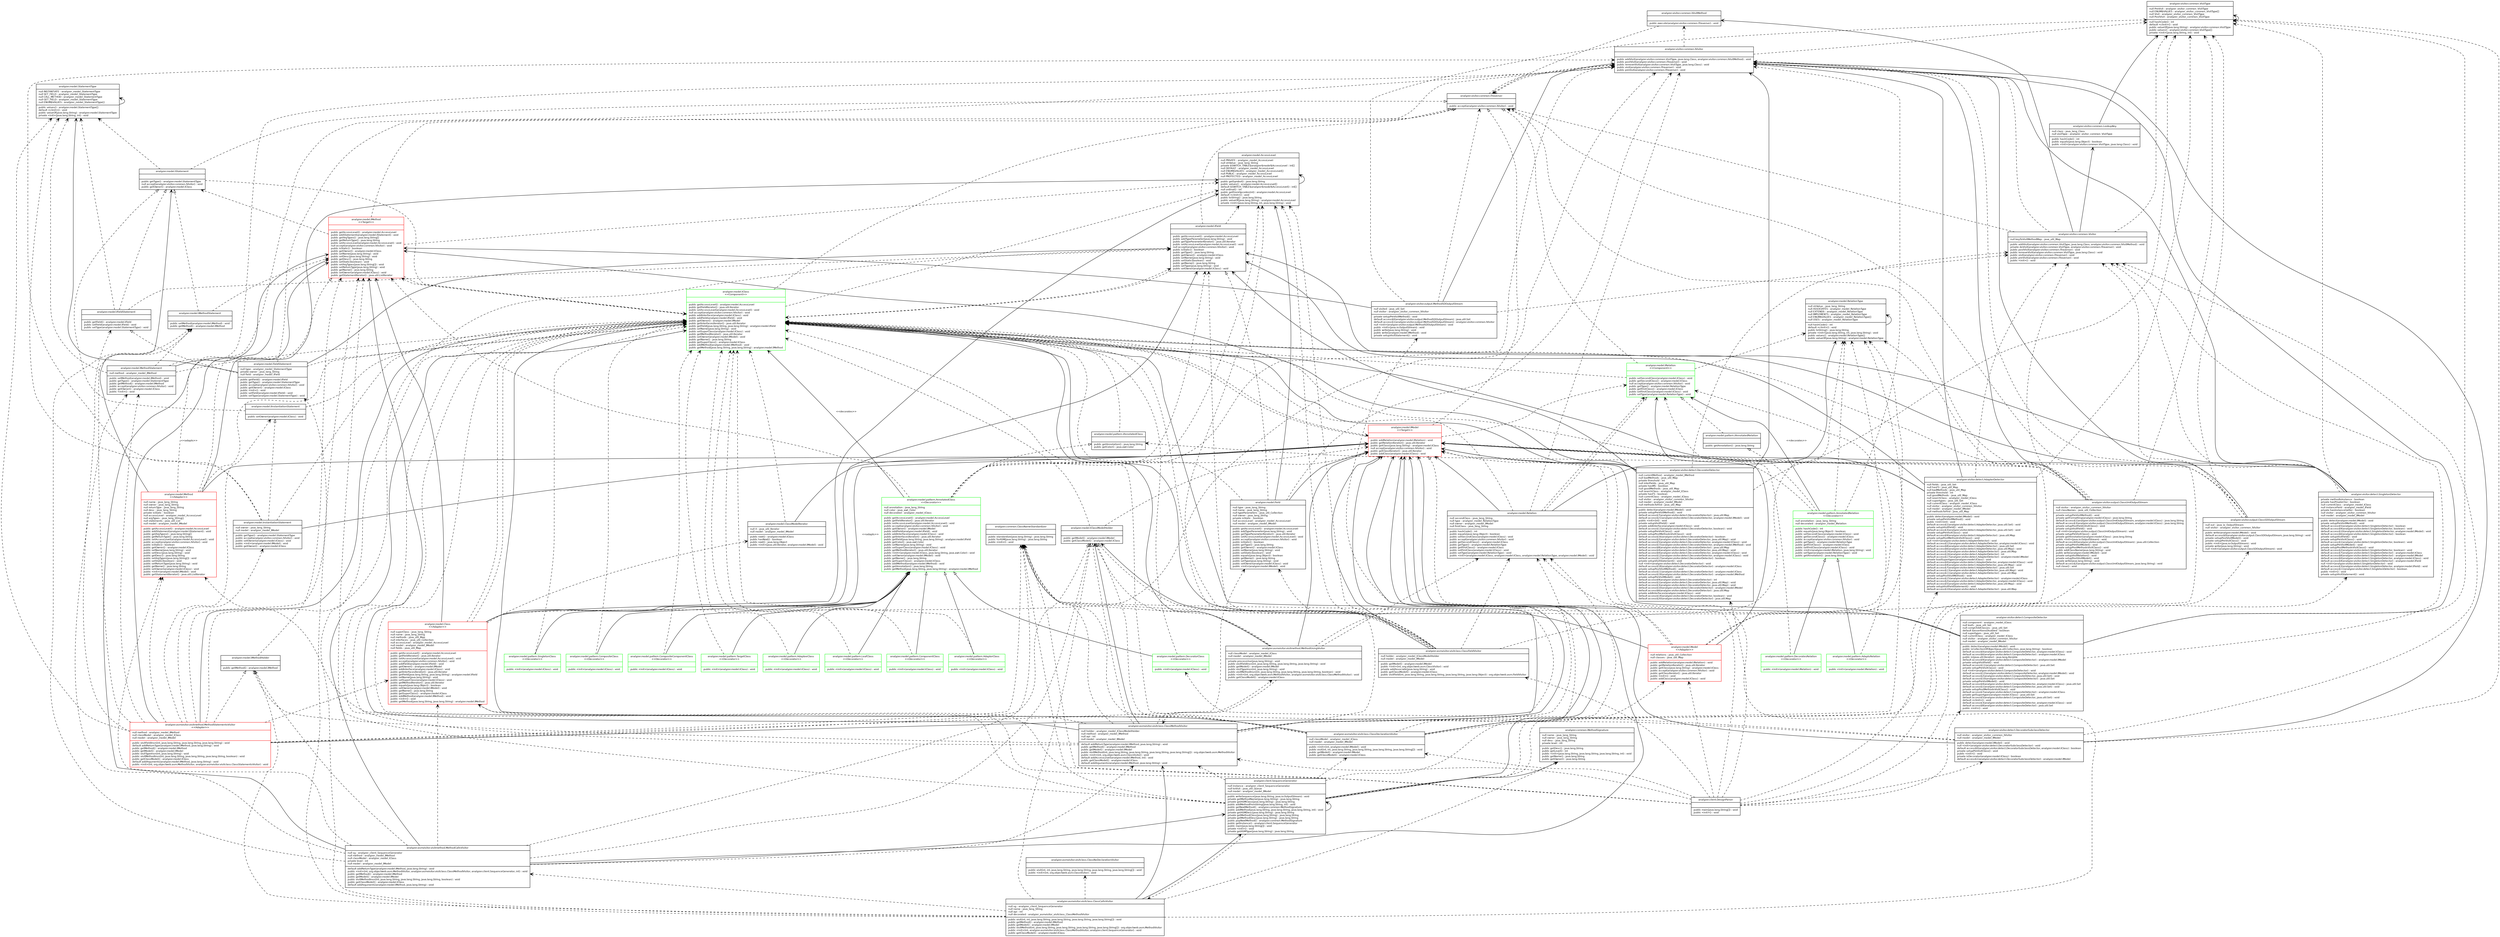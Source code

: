 digraph G {
rankdir=BT;

node [
fontname = "Bitstream Vera Sans"
fontsize = 8
shape = "record"
]
edge [
fontname = "Bitstream Vera Sans"
fontsize = 8
]
analyzer_model_Class [
	label = "{analyzer.model.Class\n\<\<Adapter\>\>|null superClass : java_lang_String\lnull name : java_lang_String\lnull methods : java_util_Map\lnull interfaces : java_util_Collection\lnull accessLevel : analyzer_model_AccessLevel\lnull model : analyzer_model_IModel\lnull fields : java_util_Map\l|public getAccessLevel() : analyzer.model.AccessLevel\lpublic getFieldIterator() : java.util.Iterator\lpublic setAccessLevel(analyzer.model.AccessLevel) : void\lpublic accept(analyzer.visitor.common.IVisitor) : void\lpublic addField(analyzer.model.IField) : void\lpublic getOwner() : analyzer.model.IModel\lpublic addInterface(analyzer.model.IClass) : void\lpublic getInterfacesIterator() : java.util.Iterator\lpublic getField(java.lang.String, java.lang.String) : analyzer.model.IField\lpublic setName(java.lang.String) : void\lpublic setSuperClass(analyzer.model.IClass) : void\lpublic getMethodIterator() : java.util.Iterator\lpublic equals(java.lang.Object) : boolean\lpublic setOwner(analyzer.model.IModel) : void\lpublic getName() : java.lang.String\lpublic getSuperClass() : analyzer.model.IClass\lpublic addMethod(analyzer.model.IMethod) : void\lpublic \<init\>() : void\lpublic getMethod(java.lang.String, java.lang.String) : analyzer.model.IMethod\l}"
, color="#ff0000"]
analyzer_model_MethodStatement [
	label = "{analyzer.model.MethodStatement|null method : analyzer_model_IMethod\l|public setMethod(analyzer.model.IMethod) : void\lpublic getType() : analyzer.model.StatementType\lpublic getMethod() : analyzer.model.IMethod\lpublic accept(analyzer.visitor.common.IVisitor) : void\lpublic getOwner() : analyzer.model.IClass\lpublic \<init\>() : void\l}"
]
analyzer_asmvisitor_visitclass_ClassCallsVisitor [
	label = "{analyzer.asmvisitor.visitclass.ClassCallsVisitor|null sg : analyzer_client_SequenceGenerator\lnull name : java_lang_String\lnull api : int\lnull decorated : analyzer_asmvisitor_visitclass_ClassMethodVisitor\l|public visit(int, int, java.lang.String, java.lang.String, java.lang.String, java.lang.String[]) : void\lpublic getMethod() : analyzer.model.IMethod\lpublic getModel() : analyzer.model.IModel\lpublic visitMethod(int, java.lang.String, java.lang.String, java.lang.String, java.lang.String[]) : org.objectweb.asm.MethodVisitor\lpublic \<init\>(int, analyzer.asmvisitor.visitclass.ClassMethodVisitor, analyzer.client.SequenceGenerator) : void\lpublic getClassModel() : analyzer.model.IClass\l}"
]
analyzer_common_MethodSignature [
	label = "{analyzer.common.MethodSignature|null name : java_lang_String\lnull owner : java_lang_String\lnull desc : java_lang_String\lprivate level : int\l|public getDesc() : java.lang.String\lpublic getLevel() : int\lpublic \<init\>(java.lang.String, java.lang.String, java.lang.String, int) : void\lpublic getName() : java.lang.String\lpublic getOwner() : java.lang.String\l}"
]
analyzer_model_pattern_DecoratorClass [
	label = "{analyzer.model.pattern.DecoratorClass\n\<\<Decorator\>\>||public \<init\>(analyzer.model.IClass) : void\l}"
, color="#00ff00"]
analyzer_visitor_detect_CompositeDetector [
	label = "{analyzer.visitor.detect.CompositeDetector|null component : analyzer_model_IClass\lnull leafs : java_util_Set\lnull compChildClasses : java_util_Set\ldefault $assertionsDisabled : boolean\lnull supertypes : java_util_Set\lnull currentClass : analyzer_model_IClass\lnull visitor : analyzer_visitor_common_IVisitor\lnull model : analyzer_model_IModel\l|public detect(analyzer.model.IModel) : void\lpublic isCollectionOfObject(java.util.Collection, java.lang.String) : boolean\ldefault access$0(analyzer.visitor.detect.CompositeDetector, analyzer.model.IClass) : void\ldefault access$6(analyzer.visitor.detect.CompositeDetector) : analyzer.model.IClass\lpublic in(java.util.Iterator) : java.lang.Iterable\ldefault access$9(analyzer.visitor.detect.CompositeDetector) : analyzer.model.IModel\lprivate setupVisitField() : void\ldefault access$11(analyzer.visitor.detect.CompositeDetector) : java.util.Set\lprivate setupPreVisitClass() : void\lnull \<init\>(analyzer.visitor.detect.CompositeDetector) : void\ldefault access$12(analyzer.visitor.detect.CompositeDetector, analyzer.model.IModel) : void\ldefault access$2(analyzer.visitor.detect.CompositeDetector, java.util.Set) : void\ldefault access$10(analyzer.visitor.detect.CompositeDetector) : java.util.Set\lprivate setupPreVisitModel() : void\ldefault access$4(analyzer.visitor.detect.CompositeDetector, analyzer.model.IClass) : java.util.Set\ldefault access$1(analyzer.visitor.detect.CompositeDetector, java.util.Set) : void\lprivate setupPostMethodsVisitClass() : void\ldefault access$7(analyzer.visitor.detect.CompositeDetector) : analyzer.model.IClass\lprivate getSupertypes(analyzer.model.IClass) : java.util.Set\ldefault access$5(analyzer.visitor.detect.CompositeDetector, java.util.Set) : void\ldefault \<clinit\>() : void\ldefault access$3(analyzer.visitor.detect.CompositeDetector, analyzer.model.IClass) : void\ldefault access$8(analyzer.visitor.detect.CompositeDetector) : java.util.Set\lpublic \<init\>() : void\l}"
]
analyzer_model_IClassModelHolder [
	label = "{analyzer.model.IClassModelHolder||public getModel() : analyzer.model.IModel\lpublic getClassModel() : analyzer.model.IClass\l}"
]
analyzer_visitor_common_IVisitMethod [
	label = "{analyzer.visitor.common.IVisitMethod||public execute(analyzer.visitor.common.ITraverser) : void\l}"
]
analyzer_model_IStatement [
	label = "{analyzer.model.IStatement||public getType() : analyzer.model.StatementType\lnull accept(analyzer.visitor.common.IVisitor) : void\lpublic getOwner() : analyzer.model.IClass\l}"
]
analyzer_asmvisitor_visitclass_ClassFieldVisitor [
	label = "{analyzer.asmvisitor.visitclass.ClassFieldVisitor|null holder : analyzer_model_IClassModelHolder\lnull model : analyzer_model_IModel\l|public getModel() : analyzer.model.IModel\lpublic \<init\>(int, org.objectweb.asm.ClassVisitor) : void\lprivate addAssociate(java.lang.String) : void\lpublic getClassModel() : analyzer.model.IClass\lpublic visitField(int, java.lang.String, java.lang.String, java.lang.String, java.lang.Object) : org.objectweb.asm.FieldVisitor\l}"
]
analyzer_model_pattern_SingletonClass [
	label = "{analyzer.model.pattern.SingletonClass\n\<\<Decorator\>\>||public \<init\>(analyzer.model.IClass) : void\l}"
, color="#00ff00"]
analyzer_asmvisitor_visitmethod_MethodStatementsVisitor [
	label = "{analyzer.asmvisitor.visitmethod.MethodStatementsVisitor\n\<\<Adapter\>\>|null method : analyzer_model_IMethod\lnull classModel : analyzer_model_IClass\lnull model : analyzer_model_IModel\l|public visitFieldInsn(int, java.lang.String, java.lang.String, java.lang.String) : void\ldefault addReturnType(analyzer.model.IMethod, java.lang.String) : void\lpublic getMethod() : analyzer.model.IMethod\lpublic getModel() : analyzer.model.IModel\lpublic visitTypeInsn(int, java.lang.String) : void\lpublic visitMethodInsn(int, java.lang.String, java.lang.String, java.lang.String, boolean) : void\lpublic getClassModel() : analyzer.model.IClass\ldefault addArguments(analyzer.model.IMethod, java.lang.String) : void\lpublic \<init\>(int, org.objectweb.asm.MethodVisitor, analyzer.asmvisitor.visitclass.ClassStatementsVisitor) : void\l}"
, color="#ff0000"]
analyzer_model_IRelation [
	label = "{analyzer.model.IRelation\n\<\<Component\>\>||public setSecondClass(analyzer.model.IClass) : void\lpublic getSecondClass() : analyzer.model.IClass\lnull accept(analyzer.visitor.common.IVisitor) : void\lpublic getType() : analyzer.model.RelationType\lpublic getFirstClass() : analyzer.model.IClass\lpublic setFirstClass(analyzer.model.IClass) : void\lpublic setType(analyzer.model.RelationType) : void\l}"
, color="#00ff00"]
analyzer_model_pattern_IAnnotatedRelation [
	label = "{analyzer.model.pattern.IAnnotatedRelation||public getAnnotation() : java.lang.String\l}"
]
analyzer_asmvisitor_visitmethod_MethodCallsVisitor [
	label = "{analyzer.asmvisitor.visitmethod.MethodCallsVisitor|null sg : analyzer_client_SequenceGenerator\lnull method : analyzer_model_IMethod\lnull classModel : analyzer_model_IClass\lprivate level : int\lnull model : analyzer_model_IModel\l|default addReturnType(analyzer.model.IMethod, java.lang.String) : void\lpublic \<init\>(int, org.objectweb.asm.MethodVisitor, analyzer.asmvisitor.visitclass.ClassMethodVisitor, analyzer.client.SequenceGenerator, int) : void\lpublic getMethod() : analyzer.model.IMethod\lpublic getModel() : analyzer.model.IModel\lpublic visitMethodInsn(int, java.lang.String, java.lang.String, java.lang.String, boolean) : void\lpublic getClassModel() : analyzer.model.IClass\ldefault addArguments(analyzer.model.IMethod, java.lang.String) : void\l}"
]
analyzer_visitor_output_ClassUmlOutputStream [
	label = "{analyzer.visitor.output.ClassUmlOutputStream|null visitor : analyzer_visitor_common_IVisitor\lnull classNames : java_util_Collection\l|private setupPreVisitMethod() : void\lprivate getFormatting(analyzer.model.IClass) : java.lang.String\ldefault access$1(analyzer.visitor.output.ClassUmlOutputStream, analyzer.model.IClass) : java.lang.String\ldefault access$3(analyzer.visitor.output.ClassUmlOutputStream, analyzer.model.IClass) : java.lang.String\lprivate setupPostFieldsVisitClass() : void\lprivate setupVisitField() : void\lnull \<init\>(analyzer.visitor.output.ClassUmlOutputStream) : void\lprivate setupPreVisitClass() : void\lprivate getAnnotation(analyzer.model.IClass) : java.lang.String\lpublic \<init\>(java.io.OutputStream) : void\ldefault access$0(analyzer.visitor.output.ClassUmlOutputStream) : java.util.Collection\lprivate setupPreVisitModel() : void\lprivate setupPostMethodsVisitClass() : void\lpublic addClassName(java.lang.String) : void\lpublic write(analyzer.model.IModel) : void\lprivate setupVisitRelation() : void\lprivate setupPostVisitModel() : void\lprivate write(java.lang.String) : void\ldefault access$2(analyzer.visitor.output.ClassUmlOutputStream, java.lang.String) : void\lnull close() : void\l}"
]
analyzer_client_DesignParser [
	label = "{analyzer.client.DesignParser||public main(java.lang.String[]) : void\lpublic \<init\>() : void\l}"
]
analyzer_model_IMethodHolder [
	label = "{analyzer.model.IMethodHolder||public getMethod() : analyzer.model.IMethod\l}"
]
analyzer_model_Model [
	label = "{analyzer.model.Model\n\<\<Adapter\>\>|null relations : java_util_Collection\lnull classes : java_util_Map\l|public addRelation(analyzer.model.IRelation) : void\lpublic getRelationIterator() : java.util.Iterator\lpublic getClass(java.lang.String) : analyzer.model.IClass\lpublic accept(analyzer.visitor.common.IVisitor) : void\lpublic getClassIterator() : java.util.Iterator\lpublic \<init\>() : void\lpublic addClass(analyzer.model.IClass) : void\l}"
, color="#ff0000"]
analyzer_model_IModel [
	label = "{analyzer.model.IModel\n\<\<Target\>\>||public addRelation(analyzer.model.IRelation) : void\lpublic getRelationIterator() : java.util.Iterator\lpublic getClass(java.lang.String) : analyzer.model.IClass\lnull accept(analyzer.visitor.common.IVisitor) : void\lpublic getClassIterator() : java.util.Iterator\lpublic addClass(analyzer.model.IClass) : void\l}"
, color="#ff0000"]
analyzer_asmvisitor_visitclass_ClassDeclarationVisitor [
	label = "{analyzer.asmvisitor.visitclass.ClassDeclarationVisitor|null classModel : analyzer_model_IClass\lnull model : analyzer_model_IModel\l|public \<init\>(int, analyzer.model.IModel) : void\lpublic visit(int, int, java.lang.String, java.lang.String, java.lang.String, java.lang.String[]) : void\lpublic getModel() : analyzer.model.IModel\lpublic getClassModel() : analyzer.model.IClass\l}"
]
analyzer_model_IFieldStatement [
	label = "{analyzer.model.IFieldStatement||public getField() : analyzer.model.IField\lpublic setField(analyzer.model.IField) : void\lpublic setType(analyzer.model.StatementType) : void\l}"
]
analyzer_visitor_output_ClassSDOutputStream [
	label = "{analyzer.visitor.output.ClassSDOutputStream|null out : java_io_OutputStream\lnull visitor : analyzer_visitor_common_IVisitor\l|public write(analyzer.model.IModel) : void\ldefault access$0(analyzer.visitor.output.ClassSDOutputStream, java.lang.String) : void\lprivate setupPostVisitModel() : void\lprivate setupPreVisitClass() : void\lpublic \<init\>(java.io.OutputStream) : void\lprivate write(java.lang.String) : void\lnull \<init\>(analyzer.visitor.output.ClassSDOutputStream) : void\l}"
]
analyzer_model_pattern_ComponentClass [
	label = "{analyzer.model.pattern.ComponentClass\n\<\<Decorator\>\>||public \<init\>(analyzer.model.IClass) : void\l}"
, color="#00ff00"]
analyzer_model_RelationType [
	label = "{analyzer.model.RelationType|null strValue : java_lang_String\lnull ASSOCIATES : analyzer_model_RelationType\lnull EXTENDS : analyzer_model_RelationType\lnull IMPLEMENTS : analyzer_model_RelationType\lnull ENUM$VALUES : analyzer_model_RelationType[]\lnull USES : analyzer_model_RelationType\l|null hashCode() : int\ldefault \<clinit\>() : void\lpublic toString() : java.lang.String\lprivate \<init\>(java.lang.String, int, java.lang.String) : void\lpublic values() : analyzer.model.RelationType[]\lpublic valueOf(java.lang.String) : analyzer.model.RelationType\l}"
]
analyzer_asmvisitor_visitmethod_MethodUsingVisitor [
	label = "{analyzer.asmvisitor.visitmethod.MethodUsingVisitor|null classModel : analyzer_model_IClass\lnull model : analyzer_model_IModel\l|private processUse(java.lang.String) : void\lpublic visitFieldInsn(int, java.lang.String, java.lang.String, java.lang.String) : void\lpublic getModel() : analyzer.model.IModel\lpublic visitTypeInsn(int, java.lang.String) : void\lpublic visitMethodInsn(int, java.lang.String, java.lang.String, java.lang.String, boolean) : void\lpublic \<init\>(int, org.objectweb.asm.MethodVisitor, analyzer.asmvisitor.visitclass.ClassMethodVisitor) : void\lpublic getClassModel() : analyzer.model.IClass\l}"
]
analyzer_model_IInstantiationStatement [
	label = "{analyzer.model.IInstantiationStatement||public setOwner(analyzer.model.IClass) : void\l}"
]
analyzer_asmvisitor_visitclass_ClassNoDeclarationVisitor [
	label = "{analyzer.asmvisitor.visitclass.ClassNoDeclarationVisitor||public visit(int, int, java.lang.String, java.lang.String, java.lang.String, java.lang.String[]) : void\lpublic \<init\>(int, org.objectweb.asm.ClassVisitor) : void\l}"
]
analyzer_model_pattern_TargetClass [
	label = "{analyzer.model.pattern.TargetClass\n\<\<Decorator\>\>||public \<init\>(analyzer.model.IClass) : void\l}"
, color="#00ff00"]
analyzer_model_pattern_CompositeClass [
	label = "{analyzer.model.pattern.CompositeClass\n\<\<Decorator\>\>||public \<init\>(analyzer.model.IClass) : void\l}"
, color="#00ff00"]
analyzer_model_ClassModelIterator [
	label = "{analyzer.model.ClassModelIterator|null it : java_util_Iterator\lnull model : analyzer_model_IModel\l|public next() : analyzer.model.IClass\lpublic hasNext() : boolean\lpublic next() : java.lang.Object\lpublic \<init\>(java.util.Iterator, analyzer.model.IModel) : void\l}"
]
analyzer_visitor_detect_DecoratorSubclassDetector [
	label = "{analyzer.visitor.detect.DecoratorSubclassDetector|null visitor : analyzer_visitor_common_IVisitor\lnull model : analyzer_model_IModel\l|public detect(analyzer.model.IModel) : void\lnull \<init\>(analyzer.visitor.detect.DecoratorSubclassDetector) : void\ldefault access$0(analyzer.visitor.detect.DecoratorSubclassDetector, analyzer.model.IClass) : boolean\lprivate setupPreVisitClass() : void\lpublic \<init\>() : void\lprivate isDecorator(analyzer.model.IClass) : boolean\ldefault access$1(analyzer.visitor.detect.DecoratorSubclassDetector) : analyzer.model.IModel\l}"
]
analyzer_visitor_common_ITraverser [
	label = "{analyzer.visitor.common.ITraverser||public accept(analyzer.visitor.common.IVisitor) : void\l}"
]
analyzer_model_InstantiationStatement [
	label = "{analyzer.model.InstantiationStatement|null owner : java_lang_String\lnull model : analyzer_model_IModel\l|public getType() : analyzer.model.StatementType\lpublic accept(analyzer.visitor.common.IVisitor) : void\lpublic setOwner(analyzer.model.IClass) : void\lpublic \<init\>(analyzer.model.IModel) : void\lpublic getOwner() : analyzer.model.IClass\l}"
]
analyzer_model_Method [
	label = "{analyzer.model.Method\n\<\<Adapter\>\>|null name : java_lang_String\lnull owner : java_lang_String\lnull returnType : java_lang_String\lnull desc : java_lang_String\lprivate isStatic : boolean\lnull accessLevel : analyzer_model_AccessLevel\lnull argTypes : java_lang_String[]\lnull statements : java_util_List\lnull model : analyzer_model_IModel\l|public getAccessLevel() : analyzer.model.AccessLevel\lpublic addStatement(analyzer.model.IStatement) : void\lpublic getArgTypes() : java.lang.String[]\lpublic getReturnType() : java.lang.String\lpublic setAccessLevel(analyzer.model.AccessLevel) : void\lpublic accept(analyzer.visitor.common.IVisitor) : void\lpublic isStatic() : boolean\lpublic getOwner() : analyzer.model.IClass\lpublic setName(java.lang.String) : void\lpublic setDesc(java.lang.String) : void\lpublic getDesc() : java.lang.String\lpublic setArgTypes(java.lang.String[]) : void\lpublic setStatic(boolean) : void\lpublic setReturnType(java.lang.String) : void\lpublic getName() : java.lang.String\lpublic setOwner(analyzer.model.IClass) : void\lpublic \<init\>(analyzer.model.IModel) : void\lpublic getStatementIterator() : java.util.ListIterator\l}"
, color="#ff0000"]
analyzer_visitor_common_VisitType [
	label = "{analyzer.visitor.common.VisitType|null PreVisit : analyzer_visitor_common_VisitType\lnull ENUM$VALUES : analyzer_visitor_common_VisitType[]\lnull Visit : analyzer_visitor_common_VisitType\lnull PostVisit : analyzer_visitor_common_VisitType\l|null hashCode() : int\ldefault \<clinit\>() : void\lpublic valueOf(java.lang.String) : analyzer.visitor.common.VisitType\lpublic values() : analyzer.visitor.common.VisitType[]\lprivate \<init\>(java.lang.String, int) : void\l}"
]
analyzer_visitor_detect_AdapterDetector [
	label = "{analyzer.visitor.detect.AdapterDetector|null fields : java_util_Set\lnull hasFS : java_util_Map\lnull badMethods : java_util_Map\lprivate threshold : int\lnull goodMethods : java_util_Map\lnull searchClass : analyzer_model_IClass\lnull supertypes : java_util_Set\lnull currentClass : analyzer_model_IClass\lnull visitor : analyzer_visitor_common_IVisitor\lnull model : analyzer_model_IModel\lnull methodsToFind : java_util_Map\l|public detect(analyzer.model.IModel) : void\lprivate setupPreVisitMethod() : void\lpublic \<init\>(int) : void\ldefault access$1(analyzer.visitor.detect.AdapterDetector, java.util.Set) : void\lprivate setupVisitField() : void\ldefault access$3(analyzer.visitor.detect.AdapterDetector, java.util.Set) : void\lprivate setupPreVisitClass() : void\ldefault access$9(analyzer.visitor.detect.AdapterDetector) : java.util.Map\lprivate setupPostMethodsVisitClass() : void\lnull \<init\>(analyzer.visitor.detect.AdapterDetector) : void\ldefault access$12(analyzer.visitor.detect.AdapterDetector, analyzer.model.IClass) : void\ldefault access$8(analyzer.visitor.detect.AdapterDetector) : java.util.Set\ldefault access$6(analyzer.visitor.detect.AdapterDetector, java.util.Map) : void\ldefault access$14(analyzer.visitor.detect.AdapterDetector) : java.util.Map\ldefault access$16(analyzer.visitor.detect.AdapterDetector) : int\ldefault access$17(analyzer.visitor.detect.AdapterDetector) : analyzer.model.IModel\lprivate loadSupertypes(analyzer.model.IClass) : void\ldefault access$0(analyzer.visitor.detect.AdapterDetector, analyzer.model.IClass) : void\ldefault access$4(analyzer.visitor.detect.AdapterDetector, java.util.Map) : void\ldefault access$7(analyzer.visitor.detect.AdapterDetector) : java.util.Set\ldefault access$13(analyzer.visitor.detect.AdapterDetector, java.util.Map) : void\ldefault access$11(analyzer.visitor.detect.AdapterDetector) : java.util.Map\lprivate setupPostVisitMethod() : void\ldefault access$15(analyzer.visitor.detect.AdapterDetector) : analyzer.model.IClass\ldefault access$2(analyzer.visitor.detect.AdapterDetector, analyzer.model.IClass) : void\ldefault access$5(analyzer.visitor.detect.AdapterDetector, java.util.Map) : void\lprivate setupVisitFieldStatement() : void\ldefault access$10(analyzer.visitor.detect.AdapterDetector) : java.util.Map\l}"
]
analyzer_model_AccessLevel [
	label = "{analyzer.model.AccessLevel|null PRIVATE : analyzer_model_AccessLevel\lnull strValue : java_lang_String\lprivate $SWITCH_TABLE$analyzer$model$AccessLevel : int[]\lnull DEFAULT : analyzer_model_AccessLevel\lnull ENUM$VALUES : analyzer_model_AccessLevel[]\lnull PUBLIC : analyzer_model_AccessLevel\lnull PROTECTED : analyzer_model_AccessLevel\l|public getSymbol() : java.lang.String\lpublic values() : analyzer.model.AccessLevel[]\ldefault $SWITCH_TABLE$analyzer$model$AccessLevel() : int[]\lnull ordinal() : int\lpublic getFromOpcodes(int) : analyzer.model.AccessLevel\ldefault \<clinit\>() : void\lpublic toString() : java.lang.String\lpublic valueOf(java.lang.String) : analyzer.model.AccessLevel\lprivate \<init\>(java.lang.String, int, java.lang.String) : void\l}"
]
analyzer_asmvisitor_visitclass_ClassMethodVisitor [
	label = "{analyzer.asmvisitor.visitclass.ClassMethodVisitor|null holder : analyzer_model_IClassModelHolder\lnull method : analyzer_model_IMethod\lnull api : int\lnull model : analyzer_model_IModel\l|default addReturnType(analyzer.model.IMethod, java.lang.String) : void\lpublic getMethod() : analyzer.model.IMethod\lpublic getModel() : analyzer.model.IModel\lpublic visitMethod(int, java.lang.String, java.lang.String, java.lang.String, java.lang.String[]) : org.objectweb.asm.MethodVisitor\lpublic \<init\>(int, org.objectweb.asm.ClassVisitor) : void\ldefault addAccessLevel(analyzer.model.IMethod, int) : void\lpublic getClassModel() : analyzer.model.IClass\ldefault addArguments(analyzer.model.IMethod, java.lang.String) : void\l}"
]
analyzer_visitor_detect_DecoratorDetector [
	label = "{analyzer.visitor.detect.DecoratorDetector|null currentMethod : analyzer_model_IMethod\lnull badMethods : java_util_Map\lprivate threshold : int\lnull interFields : java_util_Map\lprivate hasMS : boolean\lnull goodMethods : java_util_Map\lnull searchClass : analyzer_model_IClass\lprivate hasFS : boolean\lnull currentClass : analyzer_model_IClass\lnull visitor : analyzer_visitor_common_IVisitor\lnull model : analyzer_model_IModel\lnull methodsToFind : java_util_Map\l|public detect(analyzer.model.IModel) : void\lprivate setupPreVisitMethod() : void\ldefault access$7(analyzer.visitor.detect.DecoratorDetector) : java.util.Map\ldefault access$21(analyzer.visitor.detect.DecoratorDetector, analyzer.model.IModel) : void\lpublic \<init\>(int) : void\lprivate setupVisitField() : void\lprivate addInterface(analyzer.model.IClass) : void\ldefault access$13(analyzer.visitor.detect.DecoratorDetector, boolean) : void\lprivate setupPreVisitClass() : void\lprivate setupPostMethodsVisitClass() : void\ldefault access$16(analyzer.visitor.detect.DecoratorDetector) : boolean\ldefault access$2(analyzer.visitor.detect.DecoratorDetector, java.util.Map) : void\ldefault access$5(analyzer.visitor.detect.DecoratorDetector, analyzer.model.IClass) : void\ldefault access$15(analyzer.visitor.detect.DecoratorDetector, analyzer.model.IMethod) : void\ldefault access$8(analyzer.visitor.detect.DecoratorDetector) : java.util.Map\ldefault access$4(analyzer.visitor.detect.DecoratorDetector, java.util.Map) : void\ldefault access$0(analyzer.visitor.detect.DecoratorDetector, analyzer.model.IClass) : void\ldefault access$12(analyzer.visitor.detect.DecoratorDetector, analyzer.model.IClass) : void\ldefault access$17(analyzer.visitor.detect.DecoratorDetector) : boolean\lprivate setupVisitStatement() : void\lnull \<init\>(analyzer.visitor.detect.DecoratorDetector) : void\ldefault access$18(analyzer.visitor.detect.DecoratorDetector) : analyzer.model.IClass\lprivate setupPostVisitMethod() : void\ldefault access$11(analyzer.visitor.detect.DecoratorDetector) : analyzer.model.IClass\ldefault access$19(analyzer.visitor.detect.DecoratorDetector) : analyzer.model.IMethod\lprivate setupPreVisitModel() : void\ldefault access$9(analyzer.visitor.detect.DecoratorDetector) : int\ldefault access$1(analyzer.visitor.detect.DecoratorDetector, java.util.Map) : void\ldefault access$3(analyzer.visitor.detect.DecoratorDetector, java.util.Map) : void\ldefault access$10(analyzer.visitor.detect.DecoratorDetector) : analyzer.model.IModel\ldefault access$6(analyzer.visitor.detect.DecoratorDetector) : java.util.Map\lprivate addInterfaces(analyzer.model.IClass) : void\ldefault access$14(analyzer.visitor.detect.DecoratorDetector, boolean) : void\ldefault access$20(analyzer.visitor.detect.DecoratorDetector) : java.util.Map\l}"
]
analyzer_model_pattern_AdapterClass [
	label = "{analyzer.model.pattern.AdapterClass\n\<\<Decorator\>\>||public \<init\>(analyzer.model.IClass) : void\l}"
, color="#00ff00"]
analyzer_common_ClassNameStandardizer [
	label = "{analyzer.common.ClassNameStandardizer||public standardize(java.lang.String) : java.lang.String\lpublic forASM(java.lang.String) : java.lang.String\lpublic \<init\>() : void\l}"
]
analyzer_model_IClass [
	label = "{analyzer.model.IClass\n\<\<Component\>\>||public getAccessLevel() : analyzer.model.AccessLevel\lpublic getFieldIterator() : java.util.Iterator\lpublic setAccessLevel(analyzer.model.AccessLevel) : void\lnull accept(analyzer.visitor.common.IVisitor) : void\lpublic addInterface(analyzer.model.IClass) : void\lpublic addField(analyzer.model.IField) : void\lpublic getOwner() : analyzer.model.IModel\lpublic getInterfacesIterator() : java.util.Iterator\lpublic getField(java.lang.String, java.lang.String) : analyzer.model.IField\lpublic setName(java.lang.String) : void\lpublic setSuperClass(analyzer.model.IClass) : void\lpublic getMethodIterator() : java.util.Iterator\lpublic setOwner(analyzer.model.IModel) : void\lpublic getName() : java.lang.String\lpublic getSuperClass() : analyzer.model.IClass\lpublic addMethod(analyzer.model.IMethod) : void\lpublic getMethod(java.lang.String, java.lang.String) : analyzer.model.IMethod\l}"
, color="#00ff00"]
analyzer_model_IMethodStatement [
	label = "{analyzer.model.IMethodStatement||public setMethod(analyzer.model.IMethod) : void\lpublic getMethod() : analyzer.model.IMethod\l}"
]
analyzer_visitor_common_IVisitor [
	label = "{analyzer.visitor.common.IVisitor||public addVisit(analyzer.visitor.common.VisitType, java.lang.Class, analyzer.visitor.common.IVisitMethod) : void\lpublic postVisit(analyzer.visitor.common.ITraverser) : void\lpublic removeVisit(analyzer.visitor.common.VisitType, java.lang.Class) : void\lpublic visit(analyzer.visitor.common.ITraverser) : void\lpublic preVisit(analyzer.visitor.common.ITraverser) : void\l}"
]
analyzer_visitor_common_LookupKey [
	label = "{analyzer.visitor.common.LookupKey|null clazz : java_lang_Class\lnull visitType : analyzer_visitor_common_VisitType\l|public hashCode() : int\lpublic equals(java.lang.Object) : boolean\lpublic \<init\>(analyzer.visitor.common.VisitType, java.lang.Class) : void\l}"
]
analyzer_visitor_detect_SingletonDetector [
	label = "{analyzer.visitor.detect.SingletonDetector|private methodIsInstance : boolean\lprivate hasPrivateCtor : boolean\lnull currentClass : analyzer_model_IClass\lnull instanceField : analyzer_model_IField\lprivate hasInstanceGetter : boolean\lnull visitor : analyzer_visitor_common_IVisitor\lnull model : analyzer_model_IModel\l|public detect(analyzer.model.IModel) : void\lprivate setupPreVisitMethod() : void\ldefault access$5(analyzer.visitor.detect.SingletonDetector) : boolean\ldefault access$9(analyzer.visitor.detect.SingletonDetector, boolean) : void\ldefault access$10(analyzer.visitor.detect.SingletonDetector, analyzer.model.IModel) : void\ldefault access$6(analyzer.visitor.detect.SingletonDetector) : boolean\lprivate setupVisitField() : void\lprivate setupPreVisitClass() : void\ldefault access$1(analyzer.visitor.detect.SingletonDetector, boolean) : void\lprivate setupPreVisitModel() : void\lprivate setupPostMethodsVisitClass() : void\ldefault access$2(analyzer.visitor.detect.SingletonDetector, boolean) : void\ldefault access$7(analyzer.visitor.detect.SingletonDetector) : analyzer.model.IClass\ldefault access$8(analyzer.visitor.detect.SingletonDetector) : analyzer.model.IModel\ldefault access$0(analyzer.visitor.detect.SingletonDetector, analyzer.model.IClass) : void\ldefault access$4(analyzer.visitor.detect.SingletonDetector) : analyzer.model.IField\lnull \<init\>(analyzer.visitor.detect.SingletonDetector) : void\ldefault access$3(analyzer.visitor.detect.SingletonDetector, analyzer.model.IField) : void\ldefault access$11(analyzer.visitor.detect.SingletonDetector) : boolean\lpublic \<init\>() : void\lprivate setupVisitStatement() : void\l}"
]
analyzer_model_pattern_CompositeComponentClass [
	label = "{analyzer.model.pattern.CompositeComponentClass\n\<\<Decorator\>\>||public \<init\>(analyzer.model.IClass) : void\l}"
, color="#00ff00"]
analyzer_visitor_output_MethodSDOutputStream [
	label = "{analyzer.visitor.output.MethodSDOutputStream|null visited : java_util_Set\lnull visitor : analyzer_visitor_common_IVisitor\l|private setupPreVisitMethod() : void\ldefault access$0(analyzer.visitor.output.MethodSDOutputStream) : java.util.Set\ldefault access$1(analyzer.visitor.output.MethodSDOutputStream) : analyzer.visitor.common.IVisitor\lnull \<init\>(analyzer.visitor.output.MethodSDOutputStream) : void\lpublic \<init\>(java.io.OutputStream) : void\lpublic write(java.lang.String) : void\lpublic write(analyzer.model.IMethod) : void\lprivate setupVisitStatement() : void\l}"
]
analyzer_model_pattern_IAnnotatedClass [
	label = "{analyzer.model.pattern.IAnnotatedClass||public getAnnotation() : java.lang.String\lpublic getColor() : java.awt.Color\l}"
]
analyzer_visitor_common_Visitor [
	label = "{analyzer.visitor.common.Visitor|null keyToVisitMethodMap : java_util_Map\l|public addVisit(analyzer.visitor.common.VisitType, java.lang.Class, analyzer.visitor.common.IVisitMethod) : void\lprivate doVisit(analyzer.visitor.common.VisitType, analyzer.visitor.common.ITraverser) : void\lpublic postVisit(analyzer.visitor.common.ITraverser) : void\lpublic removeVisit(analyzer.visitor.common.VisitType, java.lang.Class) : void\lpublic visit(analyzer.visitor.common.ITraverser) : void\lpublic preVisit(analyzer.visitor.common.ITraverser) : void\lpublic \<init\>() : void\l}"
]
analyzer_model_Relation [
	label = "{analyzer.model.Relation|null secondClass : java_lang_String\lnull type : analyzer_model_RelationType\lnull owner : analyzer_model_IModel\lnull firstClass : java_lang_String\l|public hashCode() : int\lpublic equals(java.lang.Object) : boolean\lpublic setSecondClass(analyzer.model.IClass) : void\lpublic accept(analyzer.visitor.common.IVisitor) : void\lpublic getSecondClass() : analyzer.model.IClass\lpublic getType() : analyzer.model.RelationType\lpublic getFirstClass() : analyzer.model.IClass\lpublic setFirstClass(analyzer.model.IClass) : void\lpublic setType(analyzer.model.RelationType) : void\lpublic \<init\>(analyzer.model.IClass, analyzer.model.IClass, analyzer.model.RelationType, analyzer.model.IModel) : void\l}"
]
analyzer_model_pattern_AnnotatedRelation [
	label = "{analyzer.model.pattern.AnnotatedRelation\n\<\<Decorator\>\>|null annotation : java_lang_String\lnull decorated : analyzer_model_IRelation\l|public hashCode() : int\lpublic equals(java.lang.Object) : boolean\lpublic setSecondClass(analyzer.model.IClass) : void\lpublic getSecondClass() : analyzer.model.IClass\lpublic accept(analyzer.visitor.common.IVisitor) : void\lpublic getType() : analyzer.model.RelationType\lpublic getFirstClass() : analyzer.model.IClass\lpublic setFirstClass(analyzer.model.IClass) : void\lpublic \<init\>(analyzer.model.IRelation, java.lang.String) : void\lpublic setType(analyzer.model.RelationType) : void\lpublic getAnnotation() : java.lang.String\l}"
, color="#00ff00"]
analyzer_model_IField [
	label = "{analyzer.model.IField||public getAccessLevel() : analyzer.model.AccessLevel\lpublic addTypeParameter(java.lang.String) : void\lpublic getTypeParameterIterator() : java.util.Iterator\lpublic setAccessLevel(analyzer.model.AccessLevel) : void\lnull accept(analyzer.visitor.common.IVisitor) : void\lpublic isStatic() : boolean\lpublic getType() : java.lang.String\lpublic getOwner() : analyzer.model.IClass\lpublic setName(java.lang.String) : void\lpublic setStatic(boolean) : void\lpublic getName() : java.lang.String\lpublic setType(java.lang.String) : void\lpublic setOwner(analyzer.model.IClass) : void\l}"
]
analyzer_model_IMethod [
	label = "{analyzer.model.IMethod\n\<\<Target\>\>||public getAccessLevel() : analyzer.model.AccessLevel\lpublic addStatement(analyzer.model.IStatement) : void\lpublic getArgTypes() : java.lang.String[]\lpublic getReturnType() : java.lang.String\lpublic setAccessLevel(analyzer.model.AccessLevel) : void\lnull accept(analyzer.visitor.common.IVisitor) : void\lpublic isStatic() : boolean\lpublic getOwner() : analyzer.model.IClass\lpublic setName(java.lang.String) : void\lpublic setDesc(java.lang.String) : void\lpublic getDesc() : java.lang.String\lpublic setStatic(boolean) : void\lpublic setArgTypes(java.lang.String[]) : void\lpublic setReturnType(java.lang.String) : void\lpublic getName() : java.lang.String\lpublic setOwner(analyzer.model.IClass) : void\lpublic getStatementIterator() : java.util.ListIterator\l}"
, color="#ff0000"]
analyzer_model_pattern_AdaptsRelation [
	label = "{analyzer.model.pattern.AdaptsRelation\n\<\<Decorator\>\>||public \<init\>(analyzer.model.IRelation) : void\l}"
, color="#00ff00"]
analyzer_model_pattern_LeafClass [
	label = "{analyzer.model.pattern.LeafClass\n\<\<Decorator\>\>||public \<init\>(analyzer.model.IClass) : void\l}"
, color="#00ff00"]
analyzer_model_pattern_AnnotatedClass [
	label = "{analyzer.model.pattern.AnnotatedClass\n\<\<Decorator\>\>|null annotation : java_lang_String\lnull color : java_awt_Color\lnull decorated : analyzer_model_IClass\l|public getAccessLevel() : analyzer.model.AccessLevel\lpublic getFieldIterator() : java.util.Iterator\lpublic setAccessLevel(analyzer.model.AccessLevel) : void\lpublic accept(analyzer.visitor.common.IVisitor) : void\lpublic getOwner() : analyzer.model.IModel\lpublic addField(analyzer.model.IField) : void\lpublic addInterface(analyzer.model.IClass) : void\lpublic getInterfacesIterator() : java.util.Iterator\lpublic getField(java.lang.String, java.lang.String) : analyzer.model.IField\lpublic getColor() : java.awt.Color\lpublic setName(java.lang.String) : void\lpublic setSuperClass(analyzer.model.IClass) : void\lpublic getMethodIterator() : java.util.Iterator\lpublic \<init\>(analyzer.model.IClass, java.lang.String, java.awt.Color) : void\lpublic setOwner(analyzer.model.IModel) : void\lpublic getName() : java.lang.String\lpublic getSuperClass() : analyzer.model.IClass\lpublic addMethod(analyzer.model.IMethod) : void\lpublic getAnnotation() : java.lang.String\lpublic getMethod(java.lang.String, java.lang.String) : analyzer.model.IMethod\l}"
, color="#00ff00"]
analyzer_client_SequenceGenerator [
	label = "{analyzer.client.SequenceGenerator|null instance : analyzer_client_SequenceGenerator\lnull toVisit : java_util_Queue\lnull model : analyzer_model_IModel\l|public writeSequence(java.lang.String, java.io.OutputStream) : void\lprivate getMethodName(java.lang.String) : java.lang.String\lprivate getASMClass(java.lang.String) : java.lang.String\lpublic addMethodFromString(java.lang.String, int) : void\lpublic getNextMethod() : analyzer.common.MethodSignature\lpublic addMethod(java.lang.String, java.lang.String, java.lang.String, int) : void\lprivate getASMDesc(java.lang.String) : java.lang.String\lprivate getMethodClass(java.lang.String) : java.lang.String\lprivate getMethodDesc(java.lang.String) : java.lang.String\lpublic popNextMethod() : analyzer.common.MethodSignature\lpublic getInstance() : analyzer.client.SequenceGenerator\lpublic main(java.lang.String[]) : void\lprivate \<init\>() : void\lprivate getASMType(java.lang.String) : java.lang.String\l}"
]
analyzer_model_pattern_AdapteeClass [
	label = "{analyzer.model.pattern.AdapteeClass\n\<\<Decorator\>\>||public \<init\>(analyzer.model.IClass) : void\l}"
, color="#00ff00"]
analyzer_model_FieldStatement [
	label = "{analyzer.model.FieldStatement|null type : analyzer_model_StatementType\lprivate owner : java_lang_String\lnull field : analyzer_model_IField\l|public getField() : analyzer.model.IField\lpublic getType() : analyzer.model.StatementType\lpublic accept(analyzer.visitor.common.IVisitor) : void\lpublic getOwner() : analyzer.model.IClass\lpublic \<init\>() : void\lpublic setField(analyzer.model.IField) : void\lpublic setType(analyzer.model.StatementType) : void\l}"
]
analyzer_model_StatementType [
	label = "{analyzer.model.StatementType|null INSTANTIATE : analyzer_model_StatementType\lnull SET_FIELD : analyzer_model_StatementType\lnull CALL_METHOD : analyzer_model_StatementType\lnull GET_FIELD : analyzer_model_StatementType\lnull ENUM$VALUES : analyzer_model_StatementType[]\l|public values() : analyzer.model.StatementType[]\ldefault \<clinit\>() : void\lpublic valueOf(java.lang.String) : analyzer.model.StatementType\lprivate \<init\>(java.lang.String, int) : void\l}"
]
analyzer_model_Field [
	label = "{analyzer.model.Field|null type : java_lang_String\lnull name : java_lang_String\lnull typeParameters : java_util_Collection\lnull owner : java_lang_String\lprivate isStatic : boolean\lnull accessLevel : analyzer_model_AccessLevel\lnull model : analyzer_model_IModel\l|public getAccessLevel() : analyzer.model.AccessLevel\lpublic addTypeParameter(java.lang.String) : void\lpublic getTypeParameterIterator() : java.util.Iterator\lpublic setAccessLevel(analyzer.model.AccessLevel) : void\lpublic accept(analyzer.visitor.common.IVisitor) : void\lpublic isStatic() : boolean\lpublic getType() : java.lang.String\lpublic getOwner() : analyzer.model.IClass\lpublic setName(java.lang.String) : void\lpublic setStatic(boolean) : void\lpublic equals(java.lang.Object) : boolean\lpublic getName() : java.lang.String\lpublic setType(java.lang.String) : void\lpublic setOwner(analyzer.model.IClass) : void\lpublic \<init\>(analyzer.model.IModel) : void\l}"
]
analyzer_model_pattern_DecoratesRelation [
	label = "{analyzer.model.pattern.DecoratesRelation\n\<\<Decorator\>\>||public \<init\>(analyzer.model.IRelation) : void\l}"
, color="#00ff00"]
analyzer_asmvisitor_visitmethod_MethodCallsVisitor -> analyzer_model_IClass [
	arrowhead = "vee"
	style = "solid"
]

analyzer_model_IRelation -> analyzer_model_IClass [
	arrowhead = "vee"
	style = "dashed"
]

analyzer_model_pattern_CompositeComponentClass -> analyzer_model_IClass [
	arrowhead = "vee"
	style = "dashed"
]

analyzer_visitor_detect_DecoratorSubclassDetector -> analyzer_visitor_common_Visitor [
	arrowhead = "vee"
	style = "dashed"
]

analyzer_model_Model -> analyzer_model_RelationType [
	arrowhead = "vee"
	style = "dashed"
]

analyzer_asmvisitor_visitmethod_MethodStatementsVisitor -> analyzer_model_IMethodHolder [
	arrowhead = "empty"
	style = "dashed"
]

analyzer_model_InstantiationStatement -> analyzer_model_IInstantiationStatement [
	arrowhead = "empty"
	style = "dashed"
]

analyzer_model_IInstantiationStatement -> analyzer_model_IClass [
	arrowhead = "vee"
	style = "dashed"
]

analyzer_visitor_common_IVisitor -> analyzer_visitor_common_ITraverser [
	arrowhead = "vee"
	style = "dashed"
]

analyzer_model_pattern_DecoratesRelation -> analyzer_model_pattern_AnnotatedRelation [
	arrowhead = "empty"
	style = "solid"
]

analyzer_asmvisitor_visitclass_ClassMethodVisitor -> analyzer_asmvisitor_visitmethod_MethodUsingVisitor [
	arrowhead = "vee"
	style = "dashed"
]

analyzer_visitor_output_ClassUmlOutputStream -> analyzer_model_IClass [
	arrowhead = "vee"
	style = "dashed"
]

analyzer_model_MethodStatement -> analyzer_model_IMethod [
	arrowhead = "vee"
	style = "solid"
]

analyzer_model_pattern_LeafClass -> analyzer_model_pattern_AnnotatedClass [
	arrowhead = "empty"
	style = "solid"
]

analyzer_asmvisitor_visitmethod_MethodUsingVisitor -> analyzer_model_IClass [
	arrowhead = "vee"
	style = "solid"
]

analyzer_model_Model -> analyzer_visitor_common_IVisitor [
	arrowhead = "vee"
	style = "dashed"
]

analyzer_asmvisitor_visitclass_ClassFieldVisitor -> analyzer_model_Field [
	arrowhead = "vee"
	style = "dashed"
]

analyzer_client_DesignParser -> analyzer_model_Model [
	arrowhead = "vee"
	style = "dashed"
]

analyzer_client_SequenceGenerator -> analyzer_model_IMethod [
	arrowhead = "vee"
	style = "dashed"
]

analyzer_asmvisitor_visitclass_ClassDeclarationVisitor -> analyzer_model_RelationType [
	arrowhead = "vee"
	style = "dashed"
]

analyzer_model_pattern_AdapterClass -> analyzer_model_IClass [
	arrowhead = "vee"
	style = "dashed"
]

analyzer_asmvisitor_visitclass_ClassCallsVisitor -> analyzer_model_IClassModelHolder [
	arrowhead = "empty"
	style = "dashed"
]

analyzer_model_FieldStatement -> analyzer_model_StatementType [
	arrowhead = "vee"
	style = "solid"
]

analyzer_asmvisitor_visitclass_ClassDeclarationVisitor -> analyzer_model_Relation [
	arrowhead = "vee"
	style = "dashed"
]

analyzer_asmvisitor_visitclass_ClassFieldVisitor -> analyzer_common_ClassNameStandardizer [
	arrowhead = "vee"
	style = "dashed"
]

analyzer_model_FieldStatement -> analyzer_visitor_common_IVisitor [
	arrowhead = "vee"
	style = "dashed"
]

analyzer_model_IField -> analyzer_model_AccessLevel [
	arrowhead = "vee"
	style = "dashed"
]

analyzer_visitor_detect_AdapterDetector -> analyzer_model_IField [
	arrowhead = "vee"
	style = "solid"
]

analyzer_visitor_detect_AdapterDetector -> analyzer_model_IModel [
	arrowhead = "vee"
	style = "solid"
]

analyzer_model_FieldStatement -> analyzer_model_IFieldStatement [
	arrowhead = "empty"
	style = "dashed"
]

analyzer_asmvisitor_visitclass_ClassMethodVisitor -> analyzer_model_Relation [
	arrowhead = "vee"
	style = "dashed"
]

analyzer_client_SequenceGenerator -> analyzer_asmvisitor_visitclass_ClassMethodVisitor [
	arrowhead = "vee"
	style = "dashed"
]

analyzer_client_DesignParser -> analyzer_asmvisitor_visitclass_ClassMethodVisitor [
	arrowhead = "vee"
	style = "dashed"
]

analyzer_model_pattern_AdaptsRelation -> analyzer_model_IRelation [
	arrowhead = "vee"
	style = "dashed"
]

analyzer_asmvisitor_visitmethod_MethodStatementsVisitor -> analyzer_model_IClassModelHolder [
	arrowhead = "empty"
	style = "dashed"
]

analyzer_model_Class -> analyzer_model_IClass [
	arrowhead = "empty"
	style = "dashed"
]

analyzer_model_InstantiationStatement -> analyzer_model_StatementType [
	arrowhead = "vee"
	style = "dashed"
]

analyzer_client_DesignParser -> analyzer_visitor_detect_CompositeDetector [
	arrowhead = "vee"
	style = "dashed"
]

analyzer_model_RelationType -> analyzer_model_RelationType [
	arrowhead = "vee"
	style = "solid"
]

analyzer_visitor_detect_DecoratorDetector -> analyzer_visitor_common_VisitType [
	arrowhead = "vee"
	style = "dashed"
]

analyzer_model_IClass -> analyzer_model_IModel [
	arrowhead = "vee"
	style = "dashed"
]

analyzer_model_IModel -> analyzer_model_IClass [
	arrowhead = "vee"
	style = "dashed"
]

analyzer_model_Relation -> analyzer_visitor_common_IVisitor [
	arrowhead = "vee"
	style = "dashed"
]

analyzer_model_Field -> analyzer_model_AccessLevel [
	arrowhead = "vee"
	style = "solid"
]

analyzer_model_pattern_IAnnotatedRelation -> analyzer_model_IRelation [
	arrowhead = "empty"
	style = "dashed"
]

analyzer_model_Class -> analyzer_model_IMethod [
	arrowhead = "vee"
	style = "solid"
]

analyzer_visitor_common_ITraverser -> analyzer_visitor_common_IVisitor [
	arrowhead = "vee"
	style = "dashed"
]

analyzer_asmvisitor_visitmethod_MethodCallsVisitor -> analyzer_model_IMethodHolder [
	arrowhead = "empty"
	style = "dashed"
]

analyzer_model_IMethodStatement -> analyzer_model_IStatement [
	arrowhead = "empty"
	style = "dashed"
]

analyzer_visitor_detect_DecoratorDetector -> analyzer_model_IField [
	arrowhead = "vee"
	style = "solid"
]

analyzer_asmvisitor_visitmethod_MethodStatementsVisitor -> analyzer_model_IClass [
	arrowhead = "vee"
	style = "solid"
]

analyzer_visitor_detect_AdapterDetector -> analyzer_model_IClass [
	arrowhead = "vee"
	style = "solid"
]

analyzer_asmvisitor_visitmethod_MethodStatementsVisitor -> analyzer_model_IFieldStatement [
	arrowhead = "vee"
	style = "dashed"
]

analyzer_asmvisitor_visitclass_ClassDeclarationVisitor -> analyzer_model_IModel [
	arrowhead = "vee"
	style = "solid"
]

analyzer_client_SequenceGenerator -> analyzer_asmvisitor_visitclass_ClassDeclarationVisitor [
	arrowhead = "vee"
	style = "dashed"
]

analyzer_asmvisitor_visitclass_ClassMethodVisitor -> analyzer_model_RelationType [
	arrowhead = "vee"
	style = "dashed"
]

analyzer_asmvisitor_visitmethod_MethodStatementsVisitor -> analyzer_model_MethodStatement [
	arrowhead = "vee"
	style = "dashed"
]

analyzer_model_Method -> analyzer_model_AccessLevel [
	arrowhead = "vee"
	style = "solid"
]

analyzer_client_DesignParser -> analyzer_asmvisitor_visitclass_ClassDeclarationVisitor [
	arrowhead = "vee"
	style = "dashed"
]

analyzer_visitor_detect_DecoratorDetector -> analyzer_model_IModel [
	arrowhead = "vee"
	style = "solid"
]

analyzer_visitor_detect_DecoratorDetector -> analyzer_visitor_common_IVisitor [
	arrowhead = "vee"
	style = "solid"
]

analyzer_asmvisitor_visitclass_ClassMethodVisitor -> analyzer_common_ClassNameStandardizer [
	arrowhead = "vee"
	style = "dashed"
]

analyzer_visitor_common_IVisitor -> analyzer_visitor_common_VisitType [
	arrowhead = "vee"
	style = "dashed"
]

analyzer_asmvisitor_visitmethod_MethodCallsVisitor -> analyzer_model_IModel [
	arrowhead = "vee"
	style = "solid"
]

analyzer_visitor_common_LookupKey -> analyzer_visitor_common_VisitType [
	arrowhead = "vee"
	style = "solid"
]

analyzer_model_IRelation -> analyzer_model_RelationType [
	arrowhead = "vee"
	style = "dashed"
]

analyzer_model_IStatement -> analyzer_model_StatementType [
	arrowhead = "vee"
	style = "dashed"
]

analyzer_asmvisitor_visitclass_ClassDeclarationVisitor -> analyzer_common_ClassNameStandardizer [
	arrowhead = "vee"
	style = "dashed"
]

analyzer_visitor_common_Visitor -> analyzer_visitor_common_IVisitor [
	arrowhead = "empty"
	style = "dashed"
]

analyzer_asmvisitor_visitclass_ClassMethodVisitor -> analyzer_model_IModel [
	arrowhead = "vee"
	style = "solid"
]

analyzer_asmvisitor_visitmethod_MethodUsingVisitor -> analyzer_asmvisitor_visitclass_ClassMethodVisitor [
	arrowhead = "vee"
	style = "dashed"
]

analyzer_model_Field -> analyzer_model_IField [
	arrowhead = "empty"
	style = "dashed"
]

analyzer_model_IMethod -> analyzer_model_IClass [
	arrowhead = "vee"
	style = "dashed"
]

analyzer_model_pattern_AdapteeClass -> analyzer_model_pattern_AnnotatedClass [
	arrowhead = "empty"
	style = "solid"
]

analyzer_client_DesignParser -> analyzer_visitor_detect_DecoratorDetector [
	arrowhead = "vee"
	style = "dashed"
]

analyzer_model_Class -> analyzer_visitor_common_IVisitor [
	arrowhead = "vee"
	style = "dashed"
]

analyzer_asmvisitor_visitmethod_MethodCallsVisitor -> analyzer_client_SequenceGenerator [
	arrowhead = "vee"
	style = "solid"
]

analyzer_model_Relation -> analyzer_model_IModel [
	arrowhead = "vee"
	style = "solid"
]

analyzer_model_MethodStatement -> analyzer_visitor_common_IVisitor [
	arrowhead = "vee"
	style = "dashed"
]

analyzer_model_Method -> analyzer_model_IClass [
	arrowhead = "vee"
	style = "dashed"
]

analyzer_client_DesignParser -> analyzer_visitor_detect_AdapterDetector [
	arrowhead = "vee"
	style = "dashed"
]

analyzer_model_IClass -> analyzer_model_IField [
	arrowhead = "vee"
	style = "dashed"
]

analyzer_asmvisitor_visitclass_ClassDeclarationVisitor -> analyzer_model_Class [
	arrowhead = "vee"
	style = "dashed"
]

analyzer_asmvisitor_visitclass_ClassMethodVisitor -> analyzer_model_IMethod [
	arrowhead = "vee"
	style = "solid"
]

analyzer_model_IClass -> analyzer_model_IMethod [
	arrowhead = "vee"
	style = "dashed"
]

analyzer_client_DesignParser -> analyzer_model_Class [
	arrowhead = "vee"
	style = "dashed"
]

analyzer_asmvisitor_visitmethod_MethodStatementsVisitor -> analyzer_model_Field [
	arrowhead = "vee"
	style = "dashed"
]

analyzer_asmvisitor_visitmethod_MethodUsingVisitor -> analyzer_model_RelationType [
	arrowhead = "vee"
	style = "dashed"
]

analyzer_visitor_common_Visitor -> analyzer_visitor_common_IVisitMethod [
	arrowhead = "vee"
	style = "solid"
]

analyzer_visitor_common_VisitType -> analyzer_visitor_common_VisitType [
	arrowhead = "vee"
	style = "solid"
]

analyzer_model_ClassModelIterator -> analyzer_model_IModel [
	arrowhead = "vee"
	style = "solid"
]

analyzer_asmvisitor_visitclass_ClassFieldVisitor -> analyzer_model_AccessLevel [
	arrowhead = "vee"
	style = "dashed"
]

analyzer_model_pattern_CompositeClass -> analyzer_model_pattern_AnnotatedClass [
	arrowhead = "empty"
	style = "solid"
]

analyzer_asmvisitor_visitclass_ClassFieldVisitor -> analyzer_model_Relation [
	arrowhead = "vee"
	style = "dashed"
]

analyzer_model_FieldStatement -> analyzer_model_IClass [
	arrowhead = "vee"
	style = "dashed"
]

analyzer_visitor_detect_DecoratorSubclassDetector -> analyzer_model_pattern_DecoratorClass [
	arrowhead = "vee"
	style = "dashed"
]

analyzer_asmvisitor_visitclass_ClassCallsVisitor -> analyzer_model_IClass [
	arrowhead = "vee"
	style = "dashed"
]

analyzer_model_pattern_AnnotatedClass -> analyzer_model_IModel [
	arrowhead = "vee"
	style = "dashed"
]

analyzer_asmvisitor_visitclass_ClassMethodVisitor -> analyzer_model_Method [
	arrowhead = "vee"
	style = "dashed"
]

analyzer_model_IFieldStatement -> analyzer_model_IField [
	arrowhead = "vee"
	style = "dashed"
]

analyzer_model_IMethodStatement -> analyzer_model_IMethod [
	arrowhead = "vee"
	style = "dashed"
]

analyzer_visitor_output_ClassUmlOutputStream -> analyzer_model_IModel [
	arrowhead = "vee"
	style = "dashed"
]

analyzer_asmvisitor_visitclass_ClassFieldVisitor -> analyzer_model_IClassModelHolder [
	arrowhead = "empty"
	style = "dashed"
]

analyzer_model_Field -> analyzer_model_IClass [
	arrowhead = "vee"
	style = "dashed"
]

analyzer_asmvisitor_visitmethod_MethodStatementsVisitor -> analyzer_model_IModel [
	arrowhead = "vee"
	style = "solid"
	label = "\<\<adapts\>\>"
]

analyzer_asmvisitor_visitmethod_MethodUsingVisitor -> analyzer_model_IModel [
	arrowhead = "vee"
	style = "solid"
]

analyzer_model_pattern_AnnotatedRelation -> analyzer_model_RelationType [
	arrowhead = "vee"
	style = "dashed"
]

analyzer_model_StatementType -> analyzer_model_StatementType [
	arrowhead = "vee"
	style = "solid"
]

analyzer_model_pattern_AnnotatedClass -> analyzer_model_IMethod [
	arrowhead = "vee"
	style = "dashed"
]

analyzer_model_InstantiationStatement -> analyzer_model_IModel [
	arrowhead = "vee"
	style = "solid"
]

analyzer_model_IClass -> analyzer_model_AccessLevel [
	arrowhead = "vee"
	style = "dashed"
]

analyzer_model_pattern_AnnotatedClass -> analyzer_visitor_common_IVisitor [
	arrowhead = "vee"
	style = "dashed"
]

analyzer_visitor_detect_SingletonDetector -> analyzer_visitor_common_VisitType [
	arrowhead = "vee"
	style = "dashed"
]

analyzer_asmvisitor_visitclass_ClassCallsVisitor -> analyzer_asmvisitor_visitmethod_MethodCallsVisitor [
	arrowhead = "vee"
	style = "dashed"
]

analyzer_model_IField -> analyzer_model_IClass [
	arrowhead = "vee"
	style = "dashed"
]

analyzer_visitor_detect_AdapterDetector -> analyzer_visitor_common_VisitType [
	arrowhead = "vee"
	style = "dashed"
]

analyzer_model_IField -> analyzer_visitor_common_ITraverser [
	arrowhead = "empty"
	style = "dashed"
]

analyzer_visitor_common_IVisitMethod -> analyzer_visitor_common_ITraverser [
	arrowhead = "vee"
	style = "dashed"
]

analyzer_visitor_common_Visitor -> analyzer_visitor_common_ITraverser [
	arrowhead = "vee"
	style = "dashed"
]

analyzer_model_Class -> analyzer_model_IClass [
	arrowhead = "vee"
	style = "dashed"
]

analyzer_model_Field -> analyzer_model_IModel [
	arrowhead = "vee"
	style = "solid"
]

analyzer_model_FieldStatement -> analyzer_model_IField [
	arrowhead = "vee"
	style = "solid"
]

analyzer_model_Method -> analyzer_model_IModel [
	arrowhead = "vee"
	style = "solid"
]

analyzer_visitor_output_ClassSDOutputStream -> analyzer_visitor_common_IVisitor [
	arrowhead = "vee"
	style = "solid"
]

analyzer_visitor_detect_CompositeDetector -> analyzer_model_IClass [
	arrowhead = "vee"
	style = "solid"
]

analyzer_visitor_detect_CompositeDetector -> analyzer_visitor_common_VisitType [
	arrowhead = "vee"
	style = "dashed"
]

analyzer_visitor_common_Visitor -> analyzer_visitor_common_VisitType [
	arrowhead = "vee"
	style = "dashed"
]

analyzer_visitor_output_ClassUmlOutputStream -> analyzer_visitor_common_VisitType [
	arrowhead = "vee"
	style = "dashed"
]

analyzer_model_pattern_TargetClass -> analyzer_model_IClass [
	arrowhead = "vee"
	style = "dashed"
]

analyzer_model_pattern_AnnotatedClass -> analyzer_model_IField [
	arrowhead = "vee"
	style = "dashed"
]

analyzer_visitor_output_MethodSDOutputStream -> analyzer_visitor_common_VisitType [
	arrowhead = "vee"
	style = "dashed"
]

analyzer_model_Model -> analyzer_model_Relation [
	arrowhead = "vee"
	style = "dashed"
]

analyzer_asmvisitor_visitmethod_MethodStatementsVisitor -> analyzer_model_IMethod [
	arrowhead = "vee"
	style = "solid"
	label = "\<\<adapts\>\>"
]

analyzer_asmvisitor_visitclass_ClassCallsVisitor -> analyzer_model_IMethodHolder [
	arrowhead = "empty"
	style = "dashed"
]

analyzer_model_Relation -> analyzer_model_IClass [
	arrowhead = "vee"
	style = "dashed"
]

analyzer_model_Model -> analyzer_model_IModel [
	arrowhead = "empty"
	style = "dashed"
]

analyzer_asmvisitor_visitmethod_MethodCallsVisitor -> analyzer_model_MethodStatement [
	arrowhead = "vee"
	style = "dashed"
]

analyzer_model_pattern_AnnotatedClass -> analyzer_model_pattern_IAnnotatedClass [
	arrowhead = "empty"
	style = "dashed"
]

analyzer_visitor_detect_SingletonDetector -> analyzer_model_IClass [
	arrowhead = "vee"
	style = "solid"
]

analyzer_visitor_output_ClassSDOutputStream -> analyzer_visitor_common_Visitor [
	arrowhead = "vee"
	style = "dashed"
]

analyzer_visitor_output_ClassUmlOutputStream -> analyzer_visitor_common_ITraverser [
	arrowhead = "vee"
	style = "dashed"
]

analyzer_model_pattern_AdapteeClass -> analyzer_model_IClass [
	arrowhead = "vee"
	style = "dashed"
]

analyzer_model_pattern_ComponentClass -> analyzer_model_pattern_AnnotatedClass [
	arrowhead = "empty"
	style = "solid"
]

analyzer_asmvisitor_visitclass_ClassCallsVisitor -> analyzer_client_SequenceGenerator [
	arrowhead = "vee"
	style = "solid"
]

analyzer_model_IClassModelHolder -> analyzer_model_IModel [
	arrowhead = "vee"
	style = "dashed"
]

analyzer_client_SequenceGenerator -> analyzer_model_IModel [
	arrowhead = "vee"
	style = "solid"
]

analyzer_model_IMethod -> analyzer_visitor_common_ITraverser [
	arrowhead = "empty"
	style = "dashed"
]

analyzer_model_IStatement -> analyzer_model_IClass [
	arrowhead = "vee"
	style = "dashed"
]

analyzer_asmvisitor_visitclass_ClassDeclarationVisitor -> analyzer_model_AccessLevel [
	arrowhead = "vee"
	style = "dashed"
]

analyzer_client_DesignParser -> analyzer_model_IModel [
	arrowhead = "vee"
	style = "dashed"
]

analyzer_visitor_detect_DecoratorSubclassDetector -> analyzer_visitor_common_IVisitor [
	arrowhead = "vee"
	style = "solid"
]

analyzer_asmvisitor_visitmethod_MethodCallsVisitor -> analyzer_model_IMethodStatement [
	arrowhead = "vee"
	style = "dashed"
]

analyzer_model_pattern_AnnotatedRelation -> analyzer_model_IClass [
	arrowhead = "vee"
	style = "dashed"
]

analyzer_asmvisitor_visitclass_ClassCallsVisitor -> analyzer_asmvisitor_visitclass_ClassNoDeclarationVisitor [
	arrowhead = "vee"
	style = "dashed"
]

analyzer_model_pattern_CompositeComponentClass -> analyzer_model_pattern_AnnotatedClass [
	arrowhead = "empty"
	style = "solid"
]

analyzer_model_pattern_LeafClass -> analyzer_model_IClass [
	arrowhead = "vee"
	style = "dashed"
]

analyzer_model_IClassModelHolder -> analyzer_model_IClass [
	arrowhead = "vee"
	style = "dashed"
]

analyzer_asmvisitor_visitclass_ClassFieldVisitor -> analyzer_model_IClass [
	arrowhead = "vee"
	style = "dashed"
]

analyzer_model_Field -> analyzer_visitor_common_IVisitor [
	arrowhead = "vee"
	style = "dashed"
]

analyzer_model_pattern_AnnotatedClass -> analyzer_model_IClass [
	arrowhead = "vee"
	style = "solid"
	label = "\<\<decorates\>\>"
]

analyzer_model_IFieldStatement -> analyzer_model_StatementType [
	arrowhead = "vee"
	style = "dashed"
]

analyzer_visitor_detect_DecoratorSubclassDetector -> analyzer_model_IModel [
	arrowhead = "vee"
	style = "solid"
]

analyzer_asmvisitor_visitmethod_MethodCallsVisitor -> analyzer_common_ClassNameStandardizer [
	arrowhead = "vee"
	style = "dashed"
]

analyzer_model_pattern_AdapterClass -> analyzer_model_pattern_AnnotatedClass [
	arrowhead = "empty"
	style = "solid"
]

analyzer_visitor_detect_DecoratorDetector -> analyzer_visitor_common_Visitor [
	arrowhead = "vee"
	style = "dashed"
]

analyzer_visitor_output_MethodSDOutputStream -> analyzer_model_IMethod [
	arrowhead = "vee"
	style = "solid"
]

analyzer_model_Model -> analyzer_model_IRelation [
	arrowhead = "vee"
	style = "solid"
]

analyzer_visitor_detect_DecoratorSubclassDetector -> analyzer_model_IClass [
	arrowhead = "vee"
	style = "dashed"
]

analyzer_model_IMethod -> analyzer_model_AccessLevel [
	arrowhead = "vee"
	style = "dashed"
]

analyzer_asmvisitor_visitmethod_MethodStatementsVisitor -> analyzer_model_FieldStatement [
	arrowhead = "vee"
	style = "dashed"
]

analyzer_model_Method -> analyzer_visitor_common_IVisitor [
	arrowhead = "vee"
	style = "dashed"
]

analyzer_asmvisitor_visitmethod_MethodStatementsVisitor -> analyzer_model_StatementType [
	arrowhead = "vee"
	style = "dashed"
]

analyzer_model_IClass -> analyzer_visitor_common_ITraverser [
	arrowhead = "empty"
	style = "dashed"
]

analyzer_model_Method -> analyzer_model_IStatement [
	arrowhead = "vee"
	style = "solid"
]

analyzer_client_SequenceGenerator -> analyzer_model_IClass [
	arrowhead = "vee"
	style = "dashed"
]

analyzer_model_pattern_IAnnotatedClass -> analyzer_model_IClass [
	arrowhead = "empty"
	style = "dashed"
]

analyzer_visitor_output_MethodSDOutputStream -> analyzer_visitor_common_Visitor [
	arrowhead = "vee"
	style = "dashed"
]

analyzer_asmvisitor_visitclass_ClassFieldVisitor -> analyzer_model_IField [
	arrowhead = "vee"
	style = "dashed"
]

analyzer_visitor_detect_DecoratorSubclassDetector -> analyzer_visitor_common_VisitType [
	arrowhead = "vee"
	style = "dashed"
]

analyzer_asmvisitor_visitclass_ClassCallsVisitor -> analyzer_model_IModel [
	arrowhead = "vee"
	style = "dashed"
]

analyzer_visitor_detect_AdapterDetector -> analyzer_visitor_common_Visitor [
	arrowhead = "vee"
	style = "dashed"
]

analyzer_asmvisitor_visitmethod_MethodUsingVisitor -> analyzer_common_ClassNameStandardizer [
	arrowhead = "vee"
	style = "dashed"
]

analyzer_model_Relation -> analyzer_model_IRelation [
	arrowhead = "vee"
	style = "dashed"
]

analyzer_asmvisitor_visitmethod_MethodStatementsVisitor -> analyzer_common_ClassNameStandardizer [
	arrowhead = "vee"
	style = "dashed"
]

analyzer_visitor_output_MethodSDOutputStream -> analyzer_visitor_common_ITraverser [
	arrowhead = "vee"
	style = "dashed"
]

analyzer_model_pattern_DecoratesRelation -> analyzer_model_IRelation [
	arrowhead = "vee"
	style = "dashed"
]

analyzer_model_pattern_DecoratorClass -> analyzer_model_pattern_AnnotatedClass [
	arrowhead = "empty"
	style = "solid"
]

analyzer_client_DesignParser -> analyzer_asmvisitor_visitclass_ClassFieldVisitor [
	arrowhead = "vee"
	style = "dashed"
]

analyzer_model_pattern_AdaptsRelation -> analyzer_model_pattern_AnnotatedRelation [
	arrowhead = "empty"
	style = "solid"
]

analyzer_model_pattern_SingletonClass -> analyzer_model_pattern_AnnotatedClass [
	arrowhead = "empty"
	style = "solid"
]

analyzer_asmvisitor_visitmethod_MethodStatementsVisitor -> analyzer_model_IMethodStatement [
	arrowhead = "vee"
	style = "dashed"
]

analyzer_model_IInstantiationStatement -> analyzer_model_IStatement [
	arrowhead = "empty"
	style = "dashed"
]

analyzer_model_pattern_TargetClass -> analyzer_model_pattern_AnnotatedClass [
	arrowhead = "empty"
	style = "solid"
]

analyzer_model_MethodStatement -> analyzer_model_IMethodStatement [
	arrowhead = "empty"
	style = "dashed"
]

analyzer_visitor_detect_DecoratorDetector -> analyzer_model_IMethod [
	arrowhead = "vee"
	style = "solid"
]

analyzer_model_InstantiationStatement -> analyzer_model_IClass [
	arrowhead = "vee"
	style = "dashed"
]

analyzer_model_Class -> analyzer_model_IField [
	arrowhead = "vee"
	style = "solid"
]

analyzer_asmvisitor_visitclass_ClassFieldVisitor -> analyzer_model_IClassModelHolder [
	arrowhead = "vee"
	style = "solid"
]

analyzer_asmvisitor_visitmethod_MethodCallsVisitor -> analyzer_model_IMethod [
	arrowhead = "vee"
	style = "solid"
]

analyzer_asmvisitor_visitmethod_MethodStatementsVisitor -> analyzer_model_Class [
	arrowhead = "vee"
	style = "dashed"
]

analyzer_asmvisitor_visitclass_ClassDeclarationVisitor -> analyzer_model_IClass [
	arrowhead = "vee"
	style = "solid"
]

analyzer_asmvisitor_visitclass_ClassMethodVisitor -> analyzer_model_IClassModelHolder [
	arrowhead = "empty"
	style = "dashed"
]

analyzer_asmvisitor_visitmethod_MethodUsingVisitor -> analyzer_model_Relation [
	arrowhead = "vee"
	style = "dashed"
]

analyzer_model_Class -> analyzer_model_ClassModelIterator [
	arrowhead = "vee"
	style = "dashed"
]

analyzer_model_Relation -> analyzer_model_RelationType [
	arrowhead = "vee"
	style = "solid"
]

analyzer_model_Model -> analyzer_model_IClass [
	arrowhead = "vee"
	style = "solid"
]

analyzer_model_ClassModelIterator -> analyzer_model_IClass [
	arrowhead = "vee"
	style = "dashed"
]

analyzer_model_pattern_ComponentClass -> analyzer_model_IClass [
	arrowhead = "vee"
	style = "dashed"
]

analyzer_asmvisitor_visitclass_ClassDeclarationVisitor -> analyzer_model_IClassModelHolder [
	arrowhead = "empty"
	style = "dashed"
]

analyzer_model_IModel -> analyzer_visitor_common_ITraverser [
	arrowhead = "empty"
	style = "dashed"
]

analyzer_model_Class -> analyzer_model_IModel [
	arrowhead = "vee"
	style = "solid"
	label = "\<\<adapts\>\>"
]

analyzer_asmvisitor_visitclass_ClassMethodVisitor -> analyzer_model_IMethodHolder [
	arrowhead = "empty"
	style = "dashed"
]

analyzer_asmvisitor_visitmethod_MethodStatementsVisitor -> analyzer_model_IInstantiationStatement [
	arrowhead = "vee"
	style = "dashed"
]

analyzer_asmvisitor_visitmethod_MethodUsingVisitor -> analyzer_model_IClassModelHolder [
	arrowhead = "empty"
	style = "dashed"
]

analyzer_model_InstantiationStatement -> analyzer_visitor_common_IVisitor [
	arrowhead = "vee"
	style = "dashed"
]

analyzer_model_IStatement -> analyzer_visitor_common_ITraverser [
	arrowhead = "empty"
	style = "dashed"
]

analyzer_asmvisitor_visitmethod_MethodStatementsVisitor -> analyzer_model_Method [
	arrowhead = "vee"
	style = "dashed"
]

analyzer_asmvisitor_visitmethod_MethodStatementsVisitor -> analyzer_model_IField [
	arrowhead = "vee"
	style = "dashed"
]

analyzer_model_pattern_AnnotatedClass -> analyzer_model_AccessLevel [
	arrowhead = "vee"
	style = "dashed"
]

analyzer_asmvisitor_visitmethod_MethodCallsVisitor -> analyzer_model_IClassModelHolder [
	arrowhead = "empty"
	style = "dashed"
]

analyzer_visitor_detect_SingletonDetector -> analyzer_visitor_common_Visitor [
	arrowhead = "vee"
	style = "dashed"
]

analyzer_model_Method -> analyzer_model_IMethod [
	arrowhead = "empty"
	style = "dashed"
]

analyzer_client_DesignParser -> analyzer_visitor_detect_DecoratorSubclassDetector [
	arrowhead = "vee"
	style = "dashed"
]

analyzer_asmvisitor_visitmethod_MethodCallsVisitor -> analyzer_asmvisitor_visitclass_ClassMethodVisitor [
	arrowhead = "vee"
	style = "dashed"
]

analyzer_model_AccessLevel -> analyzer_model_AccessLevel [
	arrowhead = "vee"
	style = "solid"
]

analyzer_visitor_output_ClassSDOutputStream -> analyzer_model_IModel [
	arrowhead = "vee"
	style = "dashed"
]

analyzer_visitor_detect_SingletonDetector -> analyzer_model_IModel [
	arrowhead = "vee"
	style = "solid"
]

analyzer_visitor_common_IVisitor -> analyzer_visitor_common_IVisitMethod [
	arrowhead = "vee"
	style = "dashed"
]

analyzer_model_pattern_CompositeClass -> analyzer_model_IClass [
	arrowhead = "vee"
	style = "dashed"
]

analyzer_model_pattern_AnnotatedRelation -> analyzer_visitor_common_IVisitor [
	arrowhead = "vee"
	style = "dashed"
]

analyzer_visitor_common_Visitor -> analyzer_visitor_common_LookupKey [
	arrowhead = "vee"
	style = "solid"
]

analyzer_asmvisitor_visitclass_ClassCallsVisitor -> analyzer_common_MethodSignature [
	arrowhead = "vee"
	style = "dashed"
]

analyzer_visitor_output_ClassSDOutputStream -> analyzer_visitor_common_VisitType [
	arrowhead = "vee"
	style = "dashed"
]

analyzer_model_pattern_AnnotatedRelation -> analyzer_model_IRelation [
	arrowhead = "vee"
	style = "solid"
	label = "\<\<decorates\>\>"
]

analyzer_client_DesignParser -> analyzer_model_IClass [
	arrowhead = "vee"
	style = "dashed"
]

analyzer_model_IModel -> analyzer_model_IRelation [
	arrowhead = "vee"
	style = "dashed"
]

analyzer_visitor_detect_SingletonDetector -> analyzer_visitor_common_IVisitor [
	arrowhead = "vee"
	style = "solid"
]

analyzer_client_SequenceGenerator -> analyzer_visitor_output_MethodSDOutputStream [
	arrowhead = "vee"
	style = "dashed"
]

analyzer_asmvisitor_visitclass_ClassMethodVisitor -> analyzer_model_IClass [
	arrowhead = "vee"
	style = "dashed"
]

analyzer_model_Relation -> analyzer_model_IRelation [
	arrowhead = "empty"
	style = "dashed"
]

analyzer_asmvisitor_visitclass_ClassCallsVisitor -> analyzer_asmvisitor_visitclass_ClassMethodVisitor [
	arrowhead = "vee"
	style = "solid"
]

analyzer_visitor_detect_DecoratorDetector -> analyzer_model_IClass [
	arrowhead = "vee"
	style = "solid"
]

analyzer_client_DesignParser -> analyzer_visitor_detect_SingletonDetector [
	arrowhead = "vee"
	style = "dashed"
]

analyzer_client_DesignParser -> analyzer_visitor_output_ClassUmlOutputStream [
	arrowhead = "vee"
	style = "dashed"
]

analyzer_asmvisitor_visitclass_ClassFieldVisitor -> analyzer_model_IModel [
	arrowhead = "vee"
	style = "solid"
]

analyzer_client_SequenceGenerator -> analyzer_client_SequenceGenerator [
	arrowhead = "vee"
	style = "solid"
]

analyzer_asmvisitor_visitclass_ClassCallsVisitor -> analyzer_model_IMethod [
	arrowhead = "vee"
	style = "dashed"
]

analyzer_model_pattern_DecoratorClass -> analyzer_model_IClass [
	arrowhead = "vee"
	style = "dashed"
]

analyzer_model_MethodStatement -> analyzer_model_StatementType [
	arrowhead = "vee"
	style = "dashed"
]

analyzer_model_pattern_SingletonClass -> analyzer_model_IClass [
	arrowhead = "vee"
	style = "dashed"
]

analyzer_client_SequenceGenerator -> analyzer_asmvisitor_visitclass_ClassCallsVisitor [
	arrowhead = "vee"
	style = "dashed"
]

analyzer_visitor_detect_CompositeDetector -> analyzer_visitor_common_IVisitor [
	arrowhead = "vee"
	style = "solid"
]

analyzer_asmvisitor_visitmethod_MethodStatementsVisitor -> analyzer_model_InstantiationStatement [
	arrowhead = "vee"
	style = "dashed"
]

analyzer_visitor_detect_SingletonDetector -> analyzer_model_IField [
	arrowhead = "vee"
	style = "solid"
]

analyzer_model_IMethodHolder -> analyzer_model_IMethod [
	arrowhead = "vee"
	style = "dashed"
]

analyzer_visitor_output_ClassUmlOutputStream -> analyzer_model_pattern_IAnnotatedClass [
	arrowhead = "vee"
	style = "dashed"
]

analyzer_client_SequenceGenerator -> analyzer_model_Model [
	arrowhead = "vee"
	style = "dashed"
]

analyzer_asmvisitor_visitmethod_MethodCallsVisitor -> analyzer_model_Method [
	arrowhead = "vee"
	style = "dashed"
]

analyzer_visitor_output_MethodSDOutputStream -> analyzer_visitor_common_IVisitor [
	arrowhead = "vee"
	style = "solid"
]

analyzer_visitor_output_ClassUmlOutputStream -> analyzer_visitor_common_IVisitor [
	arrowhead = "vee"
	style = "solid"
]

analyzer_client_DesignParser -> analyzer_common_ClassNameStandardizer [
	arrowhead = "vee"
	style = "dashed"
]

analyzer_asmvisitor_visitclass_ClassMethodVisitor -> analyzer_model_IClassModelHolder [
	arrowhead = "vee"
	style = "solid"
]

analyzer_model_Class -> analyzer_model_AccessLevel [
	arrowhead = "vee"
	style = "solid"
]

analyzer_model_MethodStatement -> analyzer_model_IClass [
	arrowhead = "vee"
	style = "dashed"
]

analyzer_asmvisitor_visitmethod_MethodCallsVisitor -> analyzer_model_Class [
	arrowhead = "vee"
	style = "dashed"
]

analyzer_visitor_output_ClassUmlOutputStream -> analyzer_visitor_common_Visitor [
	arrowhead = "vee"
	style = "dashed"
]

analyzer_model_IFieldStatement -> analyzer_model_IStatement [
	arrowhead = "empty"
	style = "dashed"
]

analyzer_client_SequenceGenerator -> analyzer_common_ClassNameStandardizer [
	arrowhead = "vee"
	style = "dashed"
]

analyzer_asmvisitor_visitclass_ClassFieldVisitor -> analyzer_model_RelationType [
	arrowhead = "vee"
	style = "dashed"
]

analyzer_visitor_detect_AdapterDetector -> analyzer_visitor_common_IVisitor [
	arrowhead = "vee"
	style = "solid"
]

analyzer_asmvisitor_visitclass_ClassMethodVisitor -> analyzer_model_AccessLevel [
	arrowhead = "vee"
	style = "dashed"
]

analyzer_visitor_detect_CompositeDetector -> analyzer_common_ClassNameStandardizer [
	arrowhead = "vee"
	style = "dashed"
]

analyzer_client_SequenceGenerator -> analyzer_visitor_output_ClassSDOutputStream [
	arrowhead = "vee"
	style = "dashed"
]

analyzer_client_SequenceGenerator -> analyzer_common_MethodSignature [
	arrowhead = "vee"
	style = "solid"
]

analyzer_visitor_detect_CompositeDetector -> analyzer_visitor_common_Visitor [
	arrowhead = "vee"
	style = "dashed"
]

analyzer_visitor_output_ClassSDOutputStream -> analyzer_visitor_common_ITraverser [
	arrowhead = "vee"
	style = "dashed"
]

analyzer_model_IMethod -> analyzer_model_IStatement [
	arrowhead = "vee"
	style = "dashed"
]

analyzer_model_pattern_AnnotatedRelation -> analyzer_model_pattern_IAnnotatedRelation [
	arrowhead = "empty"
	style = "dashed"
]

analyzer_visitor_detect_CompositeDetector -> analyzer_model_IModel [
	arrowhead = "vee"
	style = "solid"
]

analyzer_model_IRelation -> analyzer_visitor_common_ITraverser [
	arrowhead = "empty"
	style = "dashed"
]

}
